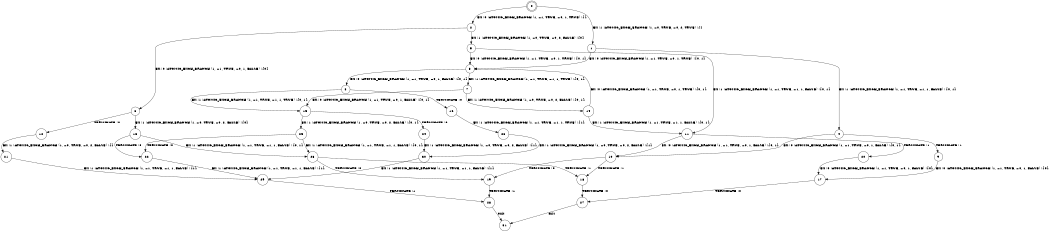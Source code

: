 digraph BCG {
size = "7, 10.5";
center = TRUE;
node [shape = circle];
0 [peripheries = 2];
0 -> 1 [label = "EX !1 !ATOMIC_EXCH_BRANCH (1, +0, TRUE, +0, 2, TRUE) !{}"];
0 -> 2 [label = "EX !0 !ATOMIC_EXCH_BRANCH (1, +1, TRUE, +0, 1, TRUE) !{}"];
1 -> 3 [label = "EX !0 !ATOMIC_EXCH_BRANCH (1, +1, TRUE, +0, 1, TRUE) !{0, 1}"];
1 -> 4 [label = "EX !1 !ATOMIC_EXCH_BRANCH (1, +1, TRUE, +1, 1, FALSE) !{0, 1}"];
2 -> 5 [label = "EX !1 !ATOMIC_EXCH_BRANCH (1, +0, TRUE, +0, 2, FALSE) !{0}"];
2 -> 6 [label = "EX !0 !ATOMIC_EXCH_BRANCH (1, +1, TRUE, +0, 1, FALSE) !{0}"];
3 -> 7 [label = "EX !1 !ATOMIC_EXCH_BRANCH (1, +1, TRUE, +1, 1, TRUE) !{0, 1}"];
3 -> 8 [label = "EX !0 !ATOMIC_EXCH_BRANCH (1, +1, TRUE, +0, 1, FALSE) !{0, 1}"];
4 -> 9 [label = "TERMINATE !1"];
4 -> 10 [label = "EX !0 !ATOMIC_EXCH_BRANCH (1, +1, TRUE, +0, 1, FALSE) !{0, 1}"];
5 -> 11 [label = "EX !1 !ATOMIC_EXCH_BRANCH (1, +1, TRUE, +1, 1, FALSE) !{0, 1}"];
5 -> 3 [label = "EX !0 !ATOMIC_EXCH_BRANCH (1, +1, TRUE, +0, 1, TRUE) !{0, 1}"];
6 -> 12 [label = "TERMINATE !0"];
6 -> 13 [label = "EX !1 !ATOMIC_EXCH_BRANCH (1, +0, TRUE, +0, 2, FALSE) !{0}"];
7 -> 14 [label = "EX !1 !ATOMIC_EXCH_BRANCH (1, +0, TRUE, +0, 2, FALSE) !{0, 1}"];
7 -> 15 [label = "EX !0 !ATOMIC_EXCH_BRANCH (1, +1, TRUE, +0, 1, FALSE) !{0, 1}"];
8 -> 16 [label = "TERMINATE !0"];
8 -> 15 [label = "EX !1 !ATOMIC_EXCH_BRANCH (1, +1, TRUE, +1, 1, TRUE) !{0, 1}"];
9 -> 17 [label = "EX !0 !ATOMIC_EXCH_BRANCH (1, +1, TRUE, +0, 1, FALSE) !{0}"];
10 -> 18 [label = "TERMINATE !1"];
10 -> 19 [label = "TERMINATE !0"];
11 -> 20 [label = "TERMINATE !1"];
11 -> 10 [label = "EX !0 !ATOMIC_EXCH_BRANCH (1, +1, TRUE, +0, 1, FALSE) !{0, 1}"];
12 -> 21 [label = "EX !1 !ATOMIC_EXCH_BRANCH (1, +0, TRUE, +0, 2, FALSE) !{}"];
13 -> 22 [label = "TERMINATE !0"];
13 -> 23 [label = "EX !1 !ATOMIC_EXCH_BRANCH (1, +1, TRUE, +1, 1, FALSE) !{0, 1}"];
14 -> 11 [label = "EX !1 !ATOMIC_EXCH_BRANCH (1, +1, TRUE, +1, 1, FALSE) !{0, 1}"];
14 -> 3 [label = "EX !0 !ATOMIC_EXCH_BRANCH (1, +1, TRUE, +0, 1, TRUE) !{0, 1}"];
15 -> 24 [label = "TERMINATE !0"];
15 -> 25 [label = "EX !1 !ATOMIC_EXCH_BRANCH (1, +0, TRUE, +0, 2, FALSE) !{0, 1}"];
16 -> 26 [label = "EX !1 !ATOMIC_EXCH_BRANCH (1, +1, TRUE, +1, 1, TRUE) !{1}"];
17 -> 27 [label = "TERMINATE !0"];
18 -> 27 [label = "TERMINATE !0"];
19 -> 28 [label = "TERMINATE !1"];
20 -> 17 [label = "EX !0 !ATOMIC_EXCH_BRANCH (1, +1, TRUE, +0, 1, FALSE) !{0}"];
21 -> 29 [label = "EX !1 !ATOMIC_EXCH_BRANCH (1, +1, TRUE, +1, 1, FALSE) !{1}"];
22 -> 29 [label = "EX !1 !ATOMIC_EXCH_BRANCH (1, +1, TRUE, +1, 1, FALSE) !{1}"];
23 -> 18 [label = "TERMINATE !1"];
23 -> 19 [label = "TERMINATE !0"];
24 -> 30 [label = "EX !1 !ATOMIC_EXCH_BRANCH (1, +0, TRUE, +0, 2, FALSE) !{1}"];
25 -> 22 [label = "TERMINATE !0"];
25 -> 23 [label = "EX !1 !ATOMIC_EXCH_BRANCH (1, +1, TRUE, +1, 1, FALSE) !{0, 1}"];
26 -> 30 [label = "EX !1 !ATOMIC_EXCH_BRANCH (1, +0, TRUE, +0, 2, FALSE) !{1}"];
27 -> 31 [label = "exit"];
28 -> 31 [label = "exit"];
29 -> 28 [label = "TERMINATE !1"];
30 -> 29 [label = "EX !1 !ATOMIC_EXCH_BRANCH (1, +1, TRUE, +1, 1, FALSE) !{1}"];
}
